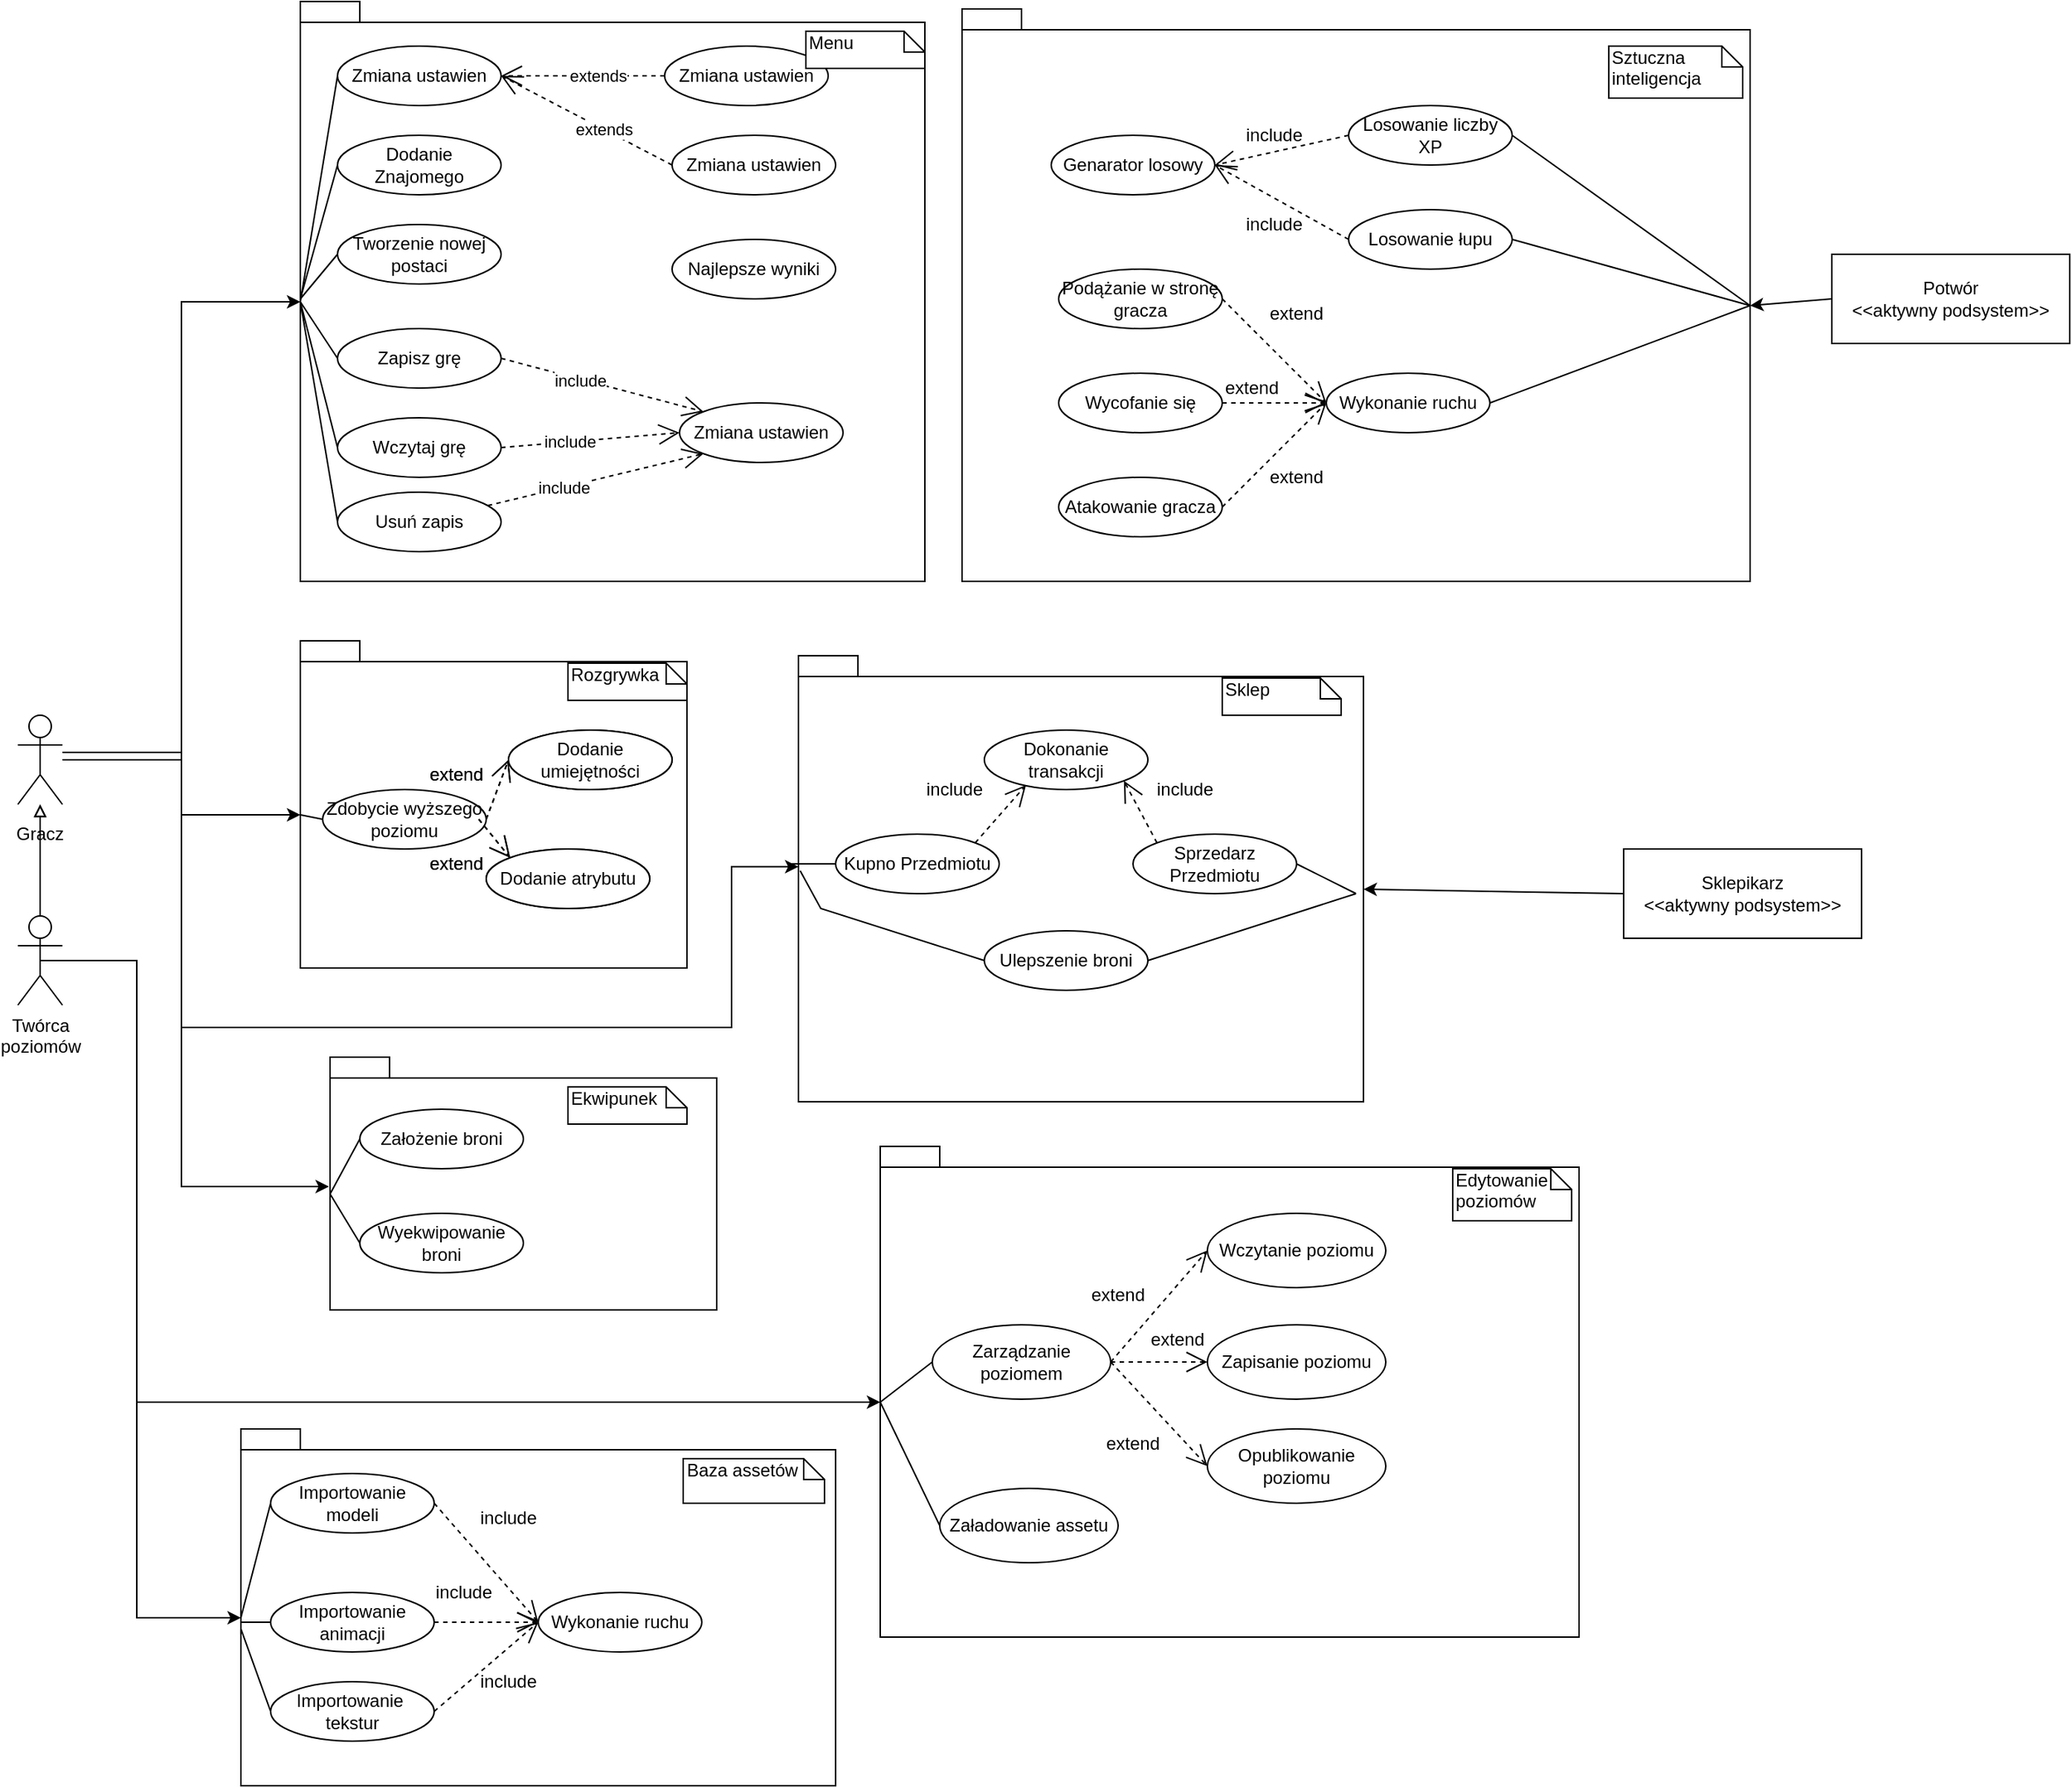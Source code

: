 <mxfile version="13.1.14" type="device"><diagram id="2Be3CcRn6ByzffupBQTc" name="Page-1"><mxGraphModel dx="1312" dy="880" grid="1" gridSize="10" guides="1" tooltips="1" connect="1" arrows="1" fold="1" page="1" pageScale="1" pageWidth="1600" pageHeight="900" math="0" shadow="0"><root><mxCell id="0"/><mxCell id="1" parent="0"/><mxCell id="ZKdi-wITmxSN1ZNTz5LV-1" value="" style="shape=folder;fontStyle=1;spacingTop=10;tabWidth=40;tabHeight=14;tabPosition=left;html=1;" parent="1" vertex="1"><mxGeometry x="230" y="10" width="420" height="390" as="geometry"/></mxCell><mxCell id="ZKdi-wITmxSN1ZNTz5LV-7" style="edgeStyle=orthogonalEdgeStyle;rounded=0;orthogonalLoop=1;jettySize=auto;html=1;entryX=0;entryY=0;entryDx=0;entryDy=202;entryPerimeter=0;" parent="1" source="ZKdi-wITmxSN1ZNTz5LV-2" target="ZKdi-wITmxSN1ZNTz5LV-1" edge="1"><mxGeometry relative="1" as="geometry"/></mxCell><mxCell id="ZKdi-wITmxSN1ZNTz5LV-45" style="edgeStyle=orthogonalEdgeStyle;rounded=0;orthogonalLoop=1;jettySize=auto;html=1;entryX=0;entryY=0;entryDx=0;entryDy=117;entryPerimeter=0;" parent="1" source="ZKdi-wITmxSN1ZNTz5LV-2" target="ZKdi-wITmxSN1ZNTz5LV-30" edge="1"><mxGeometry relative="1" as="geometry"><Array as="points"><mxPoint x="150" y="515"/><mxPoint x="150" y="557"/></Array></mxGeometry></mxCell><mxCell id="ZKdi-wITmxSN1ZNTz5LV-46" style="edgeStyle=orthogonalEdgeStyle;rounded=0;orthogonalLoop=1;jettySize=auto;html=1;entryX=-0.003;entryY=0.512;entryDx=0;entryDy=0;entryPerimeter=0;" parent="1" source="ZKdi-wITmxSN1ZNTz5LV-2" target="ZKdi-wITmxSN1ZNTz5LV-31" edge="1"><mxGeometry relative="1" as="geometry"><Array as="points"><mxPoint x="150" y="520"/><mxPoint x="150" y="807"/></Array></mxGeometry></mxCell><mxCell id="ZKdi-wITmxSN1ZNTz5LV-47" style="edgeStyle=orthogonalEdgeStyle;rounded=0;orthogonalLoop=1;jettySize=auto;html=1;entryX=0;entryY=0.473;entryDx=0;entryDy=0;entryPerimeter=0;" parent="1" source="ZKdi-wITmxSN1ZNTz5LV-2" target="ZKdi-wITmxSN1ZNTz5LV-32" edge="1"><mxGeometry relative="1" as="geometry"><Array as="points"><mxPoint x="150" y="520"/><mxPoint x="150" y="700"/><mxPoint x="520" y="700"/><mxPoint x="520" y="592"/></Array><mxPoint x="530" y="560" as="targetPoint"/></mxGeometry></mxCell><mxCell id="R2hw0JlzlTSHovBFzxYH-84" style="edgeStyle=none;rounded=0;orthogonalLoop=1;jettySize=auto;html=1;exitX=0.5;exitY=0.5;exitDx=0;exitDy=0;exitPerimeter=0;entryX=0;entryY=0;entryDx=0;entryDy=127;entryPerimeter=0;endArrow=classic;" edge="1" parent="1" source="R2hw0JlzlTSHovBFzxYH-86" target="R2hw0JlzlTSHovBFzxYH-59"><mxGeometry relative="1" as="geometry"><Array as="points"><mxPoint x="120" y="655"/><mxPoint x="120" y="1097"/></Array></mxGeometry></mxCell><mxCell id="R2hw0JlzlTSHovBFzxYH-85" style="edgeStyle=none;rounded=0;orthogonalLoop=1;jettySize=auto;html=1;exitX=0.5;exitY=0.5;exitDx=0;exitDy=0;exitPerimeter=0;entryX=0;entryY=0;entryDx=0;entryDy=172;entryPerimeter=0;endArrow=classic;" edge="1" parent="1" source="R2hw0JlzlTSHovBFzxYH-86" target="R2hw0JlzlTSHovBFzxYH-43"><mxGeometry relative="1" as="geometry"><Array as="points"><mxPoint x="120" y="655"/><mxPoint x="120" y="952"/></Array></mxGeometry></mxCell><mxCell id="R2hw0JlzlTSHovBFzxYH-87" value="" style="edgeStyle=none;rounded=0;orthogonalLoop=1;jettySize=auto;html=1;endArrow=none;endFill=0;startArrow=block;startFill=0;" edge="1" parent="1" source="ZKdi-wITmxSN1ZNTz5LV-2" target="R2hw0JlzlTSHovBFzxYH-86"><mxGeometry relative="1" as="geometry"/></mxCell><mxCell id="R2hw0JlzlTSHovBFzxYH-92" value="" style="edgeStyle=none;rounded=0;orthogonalLoop=1;jettySize=auto;html=1;startArrow=block;startFill=0;endArrow=none;endFill=0;" edge="1" parent="1" source="ZKdi-wITmxSN1ZNTz5LV-2" target="R2hw0JlzlTSHovBFzxYH-86"><mxGeometry relative="1" as="geometry"/></mxCell><mxCell id="ZKdi-wITmxSN1ZNTz5LV-2" value="" style="shape=umlActor;verticalLabelPosition=bottom;labelBackgroundColor=#ffffff;verticalAlign=top;html=1;outlineConnect=0;" parent="1" vertex="1"><mxGeometry x="40" y="490" width="30" height="60" as="geometry"/></mxCell><mxCell id="R2hw0JlzlTSHovBFzxYH-86" value="Twórca &lt;br&gt;poziomów" style="shape=umlActor;verticalLabelPosition=bottom;labelBackgroundColor=#ffffff;verticalAlign=top;html=1;outlineConnect=0;" vertex="1" parent="1"><mxGeometry x="40" y="625" width="30" height="60" as="geometry"/></mxCell><mxCell id="R2hw0JlzlTSHovBFzxYH-111" style="edgeStyle=none;rounded=0;orthogonalLoop=1;jettySize=auto;html=1;exitX=0;exitY=0.5;exitDx=0;exitDy=0;entryX=0;entryY=0;entryDx=0;entryDy=202;entryPerimeter=0;startArrow=none;startFill=0;endArrow=none;endFill=0;" edge="1" parent="1" source="ZKdi-wITmxSN1ZNTz5LV-6" target="ZKdi-wITmxSN1ZNTz5LV-1"><mxGeometry relative="1" as="geometry"/></mxCell><mxCell id="ZKdi-wITmxSN1ZNTz5LV-6" value="Zmiana ustawien" style="ellipse;whiteSpace=wrap;html=1;" parent="1" vertex="1"><mxGeometry x="255" y="40" width="110" height="40" as="geometry"/></mxCell><mxCell id="R2hw0JlzlTSHovBFzxYH-112" style="edgeStyle=none;rounded=0;orthogonalLoop=1;jettySize=auto;html=1;exitX=0;exitY=0.5;exitDx=0;exitDy=0;startArrow=none;startFill=0;endArrow=none;endFill=0;" edge="1" parent="1" source="ZKdi-wITmxSN1ZNTz5LV-8"><mxGeometry relative="1" as="geometry"><mxPoint x="230" y="210" as="targetPoint"/></mxGeometry></mxCell><mxCell id="ZKdi-wITmxSN1ZNTz5LV-8" value="Dodanie Znajomego" style="ellipse;whiteSpace=wrap;html=1;" parent="1" vertex="1"><mxGeometry x="255" y="100" width="110" height="40" as="geometry"/></mxCell><mxCell id="R2hw0JlzlTSHovBFzxYH-113" style="edgeStyle=none;rounded=0;orthogonalLoop=1;jettySize=auto;html=1;exitX=0;exitY=0.5;exitDx=0;exitDy=0;startArrow=none;startFill=0;endArrow=none;endFill=0;" edge="1" parent="1" source="ZKdi-wITmxSN1ZNTz5LV-9"><mxGeometry relative="1" as="geometry"><mxPoint x="230" y="210" as="targetPoint"/></mxGeometry></mxCell><mxCell id="ZKdi-wITmxSN1ZNTz5LV-9" value="Tworzenie nowej postaci" style="ellipse;whiteSpace=wrap;html=1;" parent="1" vertex="1"><mxGeometry x="255" y="160" width="110" height="40" as="geometry"/></mxCell><mxCell id="ZKdi-wITmxSN1ZNTz5LV-10" value="Najlepsze wyniki" style="ellipse;whiteSpace=wrap;html=1;" parent="1" vertex="1"><mxGeometry x="480" y="170" width="110" height="40" as="geometry"/></mxCell><mxCell id="R2hw0JlzlTSHovBFzxYH-114" style="edgeStyle=none;rounded=0;orthogonalLoop=1;jettySize=auto;html=1;exitX=0;exitY=0.5;exitDx=0;exitDy=0;entryX=0;entryY=0;entryDx=0;entryDy=202;entryPerimeter=0;startArrow=none;startFill=0;endArrow=none;endFill=0;" edge="1" parent="1" source="ZKdi-wITmxSN1ZNTz5LV-11" target="ZKdi-wITmxSN1ZNTz5LV-1"><mxGeometry relative="1" as="geometry"/></mxCell><mxCell id="ZKdi-wITmxSN1ZNTz5LV-11" value="Zapisz grę" style="ellipse;whiteSpace=wrap;html=1;" parent="1" vertex="1"><mxGeometry x="255" y="230" width="110" height="40" as="geometry"/></mxCell><mxCell id="R2hw0JlzlTSHovBFzxYH-115" style="edgeStyle=none;rounded=0;orthogonalLoop=1;jettySize=auto;html=1;exitX=0;exitY=0.5;exitDx=0;exitDy=0;entryX=0;entryY=0;entryDx=0;entryDy=202;entryPerimeter=0;startArrow=none;startFill=0;endArrow=none;endFill=0;" edge="1" parent="1" source="ZKdi-wITmxSN1ZNTz5LV-12" target="ZKdi-wITmxSN1ZNTz5LV-1"><mxGeometry relative="1" as="geometry"/></mxCell><mxCell id="ZKdi-wITmxSN1ZNTz5LV-12" value="Wczytaj grę" style="ellipse;whiteSpace=wrap;html=1;" parent="1" vertex="1"><mxGeometry x="255" y="290" width="110" height="40" as="geometry"/></mxCell><mxCell id="R2hw0JlzlTSHovBFzxYH-116" style="edgeStyle=none;rounded=0;orthogonalLoop=1;jettySize=auto;html=1;exitX=0;exitY=0.5;exitDx=0;exitDy=0;entryX=0;entryY=0;entryDx=0;entryDy=202;entryPerimeter=0;startArrow=none;startFill=0;endArrow=none;endFill=0;" edge="1" parent="1" source="ZKdi-wITmxSN1ZNTz5LV-13" target="ZKdi-wITmxSN1ZNTz5LV-1"><mxGeometry relative="1" as="geometry"/></mxCell><mxCell id="ZKdi-wITmxSN1ZNTz5LV-13" value="Usuń zapis" style="ellipse;whiteSpace=wrap;html=1;" parent="1" vertex="1"><mxGeometry x="255" y="340" width="110" height="40" as="geometry"/></mxCell><mxCell id="ZKdi-wITmxSN1ZNTz5LV-14" value="Zmiana ustawien" style="ellipse;whiteSpace=wrap;html=1;" parent="1" vertex="1"><mxGeometry x="485" y="280" width="110" height="40" as="geometry"/></mxCell><mxCell id="ZKdi-wITmxSN1ZNTz5LV-15" value="Zmiana ustawien" style="ellipse;whiteSpace=wrap;html=1;" parent="1" vertex="1"><mxGeometry x="475" y="40" width="110" height="40" as="geometry"/></mxCell><mxCell id="ZKdi-wITmxSN1ZNTz5LV-16" value="Zmiana ustawien" style="ellipse;whiteSpace=wrap;html=1;" parent="1" vertex="1"><mxGeometry x="480" y="100" width="110" height="40" as="geometry"/></mxCell><mxCell id="ZKdi-wITmxSN1ZNTz5LV-17" value="" style="endArrow=open;dashed=1;endFill=0;endSize=12;html=1;exitX=1;exitY=0.5;exitDx=0;exitDy=0;entryX=0;entryY=0;entryDx=0;entryDy=0;" parent="1" source="ZKdi-wITmxSN1ZNTz5LV-11" target="ZKdi-wITmxSN1ZNTz5LV-14" edge="1"><mxGeometry width="160" relative="1" as="geometry"><mxPoint x="405" y="270" as="sourcePoint"/><mxPoint x="565" y="270" as="targetPoint"/></mxGeometry></mxCell><mxCell id="ZKdi-wITmxSN1ZNTz5LV-18" value="include" style="edgeLabel;html=1;align=center;verticalAlign=middle;resizable=0;points=[];" parent="ZKdi-wITmxSN1ZNTz5LV-17" vertex="1" connectable="0"><mxGeometry x="-0.218" y="-1" relative="1" as="geometry"><mxPoint as="offset"/></mxGeometry></mxCell><mxCell id="ZKdi-wITmxSN1ZNTz5LV-21" value="" style="endArrow=open;dashed=1;endFill=0;endSize=12;html=1;exitX=1;exitY=0.5;exitDx=0;exitDy=0;entryX=0;entryY=0.5;entryDx=0;entryDy=0;" parent="1" source="ZKdi-wITmxSN1ZNTz5LV-12" target="ZKdi-wITmxSN1ZNTz5LV-14" edge="1"><mxGeometry width="160" relative="1" as="geometry"><mxPoint x="405" y="340" as="sourcePoint"/><mxPoint x="565" y="340" as="targetPoint"/></mxGeometry></mxCell><mxCell id="ZKdi-wITmxSN1ZNTz5LV-23" value="include" style="edgeLabel;html=1;align=center;verticalAlign=middle;resizable=0;points=[];" parent="ZKdi-wITmxSN1ZNTz5LV-21" vertex="1" connectable="0"><mxGeometry x="-0.24" relative="1" as="geometry"><mxPoint as="offset"/></mxGeometry></mxCell><mxCell id="ZKdi-wITmxSN1ZNTz5LV-22" value="" style="endArrow=open;dashed=1;endFill=0;endSize=12;html=1;entryX=0;entryY=1;entryDx=0;entryDy=0;" parent="1" source="ZKdi-wITmxSN1ZNTz5LV-13" target="ZKdi-wITmxSN1ZNTz5LV-14" edge="1"><mxGeometry width="160" relative="1" as="geometry"><mxPoint x="395" y="370" as="sourcePoint"/><mxPoint x="555" y="370" as="targetPoint"/></mxGeometry></mxCell><mxCell id="ZKdi-wITmxSN1ZNTz5LV-24" value="include" style="edgeLabel;html=1;align=center;verticalAlign=middle;resizable=0;points=[];" parent="ZKdi-wITmxSN1ZNTz5LV-22" vertex="1" connectable="0"><mxGeometry x="-0.3" relative="1" as="geometry"><mxPoint as="offset"/></mxGeometry></mxCell><mxCell id="ZKdi-wITmxSN1ZNTz5LV-26" value="" style="endArrow=open;dashed=1;endFill=0;endSize=12;html=1;exitX=0;exitY=0.5;exitDx=0;exitDy=0;entryX=1;entryY=0.5;entryDx=0;entryDy=0;" parent="1" source="ZKdi-wITmxSN1ZNTz5LV-15" target="ZKdi-wITmxSN1ZNTz5LV-6" edge="1"><mxGeometry width="160" relative="1" as="geometry"><mxPoint x="455" y="220" as="sourcePoint"/><mxPoint x="615" y="220" as="targetPoint"/></mxGeometry></mxCell><mxCell id="ZKdi-wITmxSN1ZNTz5LV-28" value="extends" style="edgeLabel;html=1;align=center;verticalAlign=middle;resizable=0;points=[];" parent="ZKdi-wITmxSN1ZNTz5LV-26" vertex="1" connectable="0"><mxGeometry x="-0.169" relative="1" as="geometry"><mxPoint as="offset"/></mxGeometry></mxCell><mxCell id="ZKdi-wITmxSN1ZNTz5LV-27" value="" style="endArrow=open;dashed=1;endFill=0;endSize=12;html=1;entryX=1;entryY=0.5;entryDx=0;entryDy=0;exitX=0;exitY=0.5;exitDx=0;exitDy=0;" parent="1" source="ZKdi-wITmxSN1ZNTz5LV-16" target="ZKdi-wITmxSN1ZNTz5LV-6" edge="1"><mxGeometry width="160" relative="1" as="geometry"><mxPoint x="455" y="200" as="sourcePoint"/><mxPoint x="615" y="200" as="targetPoint"/></mxGeometry></mxCell><mxCell id="ZKdi-wITmxSN1ZNTz5LV-29" value="extends" style="edgeLabel;html=1;align=center;verticalAlign=middle;resizable=0;points=[];" parent="ZKdi-wITmxSN1ZNTz5LV-27" vertex="1" connectable="0"><mxGeometry x="-0.2" relative="1" as="geometry"><mxPoint as="offset"/></mxGeometry></mxCell><mxCell id="ZKdi-wITmxSN1ZNTz5LV-30" value="" style="shape=folder;fontStyle=1;spacingTop=10;tabWidth=40;tabHeight=14;tabPosition=left;html=1;" parent="1" vertex="1"><mxGeometry x="230" y="440" width="260" height="220" as="geometry"/></mxCell><mxCell id="ZKdi-wITmxSN1ZNTz5LV-31" value="" style="shape=folder;fontStyle=1;spacingTop=10;tabWidth=40;tabHeight=14;tabPosition=left;html=1;" parent="1" vertex="1"><mxGeometry x="250" y="720" width="260" height="170" as="geometry"/></mxCell><mxCell id="ZKdi-wITmxSN1ZNTz5LV-32" value="&lt;span style=&quot;color: rgba(0 , 0 , 0 , 0) ; font-family: monospace ; font-size: 0px ; font-weight: 400&quot;&gt;%3CmxGraphModel%3E%3Croot%3E%3CmxCell%20id%3D%220%22%2F%3E%3CmxCell%20id%3D%221%22%20parent%3D%220%22%2F%3E%3CmxCell%20id%3D%222%22%20value%3D%22Tworzenie%20nowej%20postaci%22%20style%3D%22ellipse%3BwhiteSpace%3Dwrap%3Bhtml%3D1%3B%22%20vertex%3D%221%22%20parent%3D%221%22%3E%3CmxGeometry%20x%3D%22385%22%20y%3D%22620%22%20width%3D%22110%22%20height%3D%2240%22%20as%3D%22geometry%22%2F%3E%3C%2FmxCell%3E%3C%2Froot%3E%3C%2FmxGraphModel%3E&lt;/span&gt;&lt;span style=&quot;color: rgba(0 , 0 , 0 , 0) ; font-family: monospace ; font-size: 0px ; font-weight: 400&quot;&gt;%3CmxGraphModel%3E%3Croot%3E%3CmxCell%20id%3D%220%22%2F%3E%3CmxCell%20id%3D%221%22%20parent%3D%220%22%2F%3E%3CmxCell%20id%3D%222%22%20value%3D%22Tworzenie%20nowej%20postaci%22%20style%3D%22ellipse%3BwhiteSpace%3Dwrap%3Bhtml%3D1%3B%22%20vertex%3D%221%22%20parent%3D%221%22%3E%3CmxGeometry%20x%3D%22385%22%20y%3D%22620%22%20width%3D%22110%22%20height%3D%2240%22%20as%3D%22geometry%22%2F%3E%3C%2FmxCell%3E%3C%2Froot%3E%3C%2FmxGraphModel%3E&lt;/span&gt;" style="shape=folder;fontStyle=1;spacingTop=10;tabWidth=40;tabHeight=14;tabPosition=left;html=1;" parent="1" vertex="1"><mxGeometry x="565" y="450" width="380" height="300" as="geometry"/></mxCell><mxCell id="R2hw0JlzlTSHovBFzxYH-102" style="edgeStyle=none;rounded=0;orthogonalLoop=1;jettySize=auto;html=1;exitX=0;exitY=0.5;exitDx=0;exitDy=0;entryX=0;entryY=0;entryDx=0;entryDy=117;entryPerimeter=0;startArrow=none;startFill=0;endArrow=none;endFill=0;" edge="1" parent="1" source="ZKdi-wITmxSN1ZNTz5LV-34" target="ZKdi-wITmxSN1ZNTz5LV-30"><mxGeometry relative="1" as="geometry"/></mxCell><mxCell id="ZKdi-wITmxSN1ZNTz5LV-34" value="Zdobycie wyższego poziomu" style="ellipse;whiteSpace=wrap;html=1;" parent="1" vertex="1"><mxGeometry x="245" y="540" width="110" height="40" as="geometry"/></mxCell><mxCell id="ZKdi-wITmxSN1ZNTz5LV-35" value="Dodanie umiejętności" style="ellipse;whiteSpace=wrap;html=1;" parent="1" vertex="1"><mxGeometry x="370" y="500" width="110" height="40" as="geometry"/></mxCell><mxCell id="ZKdi-wITmxSN1ZNTz5LV-36" value="Dodanie atrybutu" style="ellipse;whiteSpace=wrap;html=1;" parent="1" vertex="1"><mxGeometry x="355" y="580" width="110" height="40" as="geometry"/></mxCell><mxCell id="R2hw0JlzlTSHovBFzxYH-100" style="edgeStyle=none;rounded=0;orthogonalLoop=1;jettySize=auto;html=1;exitX=0;exitY=0.5;exitDx=0;exitDy=0;entryX=0;entryY=0;entryDx=0;entryDy=92;entryPerimeter=0;startArrow=none;startFill=0;endArrow=none;endFill=0;" edge="1" parent="1" source="ZKdi-wITmxSN1ZNTz5LV-37" target="ZKdi-wITmxSN1ZNTz5LV-31"><mxGeometry relative="1" as="geometry"/></mxCell><mxCell id="ZKdi-wITmxSN1ZNTz5LV-37" value="Założenie broni" style="ellipse;whiteSpace=wrap;html=1;" parent="1" vertex="1"><mxGeometry x="270" y="755" width="110" height="40" as="geometry"/></mxCell><mxCell id="R2hw0JlzlTSHovBFzxYH-101" style="edgeStyle=none;rounded=0;orthogonalLoop=1;jettySize=auto;html=1;exitX=0;exitY=0.5;exitDx=0;exitDy=0;entryX=0;entryY=0;entryDx=0;entryDy=92;entryPerimeter=0;startArrow=none;startFill=0;endArrow=none;endFill=0;" edge="1" parent="1" source="ZKdi-wITmxSN1ZNTz5LV-38" target="ZKdi-wITmxSN1ZNTz5LV-31"><mxGeometry relative="1" as="geometry"/></mxCell><mxCell id="ZKdi-wITmxSN1ZNTz5LV-38" value="Wyekwipowanie broni" style="ellipse;whiteSpace=wrap;html=1;" parent="1" vertex="1"><mxGeometry x="270" y="825" width="110" height="40" as="geometry"/></mxCell><mxCell id="R2hw0JlzlTSHovBFzxYH-123" style="edgeStyle=none;rounded=0;orthogonalLoop=1;jettySize=auto;html=1;exitX=0;exitY=0.5;exitDx=0;exitDy=0;startArrow=none;startFill=0;endArrow=none;endFill=0;" edge="1" parent="1" source="ZKdi-wITmxSN1ZNTz5LV-39"><mxGeometry relative="1" as="geometry"><mxPoint x="560" y="590" as="targetPoint"/></mxGeometry></mxCell><mxCell id="ZKdi-wITmxSN1ZNTz5LV-39" value="Kupno Przedmiotu" style="ellipse;whiteSpace=wrap;html=1;" parent="1" vertex="1"><mxGeometry x="590" y="570" width="110" height="40" as="geometry"/></mxCell><mxCell id="R2hw0JlzlTSHovBFzxYH-121" style="edgeStyle=none;rounded=0;orthogonalLoop=1;jettySize=auto;html=1;exitX=1;exitY=0.5;exitDx=0;exitDy=0;startArrow=none;startFill=0;endArrow=none;endFill=0;" edge="1" parent="1" source="ZKdi-wITmxSN1ZNTz5LV-40"><mxGeometry relative="1" as="geometry"><mxPoint x="940" y="610" as="targetPoint"/></mxGeometry></mxCell><mxCell id="R2hw0JlzlTSHovBFzxYH-124" style="edgeStyle=none;rounded=0;orthogonalLoop=1;jettySize=auto;html=1;exitX=0;exitY=0.5;exitDx=0;exitDy=0;entryX=0.003;entryY=0.482;entryDx=0;entryDy=0;entryPerimeter=0;startArrow=none;startFill=0;endArrow=none;endFill=0;" edge="1" parent="1" source="ZKdi-wITmxSN1ZNTz5LV-40" target="ZKdi-wITmxSN1ZNTz5LV-32"><mxGeometry relative="1" as="geometry"><Array as="points"><mxPoint x="580" y="620"/></Array></mxGeometry></mxCell><mxCell id="ZKdi-wITmxSN1ZNTz5LV-40" value="Ulepszenie broni" style="ellipse;whiteSpace=wrap;html=1;" parent="1" vertex="1"><mxGeometry x="690" y="635" width="110" height="40" as="geometry"/></mxCell><mxCell id="ZKdi-wITmxSN1ZNTz5LV-41" value="Dokonanie transakcji" style="ellipse;whiteSpace=wrap;html=1;" parent="1" vertex="1"><mxGeometry x="690" y="500" width="110" height="40" as="geometry"/></mxCell><mxCell id="ZKdi-wITmxSN1ZNTz5LV-42" value="Rozgrywka" style="shape=note;whiteSpace=wrap;html=1;size=14;verticalAlign=top;align=left;spacingTop=-6;" parent="1" vertex="1"><mxGeometry x="410" y="455" width="80" height="25" as="geometry"/></mxCell><mxCell id="ZKdi-wITmxSN1ZNTz5LV-43" value="Ekwipunek" style="shape=note;whiteSpace=wrap;html=1;size=14;verticalAlign=top;align=left;spacingTop=-6;" parent="1" vertex="1"><mxGeometry x="410" y="740" width="80" height="25" as="geometry"/></mxCell><mxCell id="ZKdi-wITmxSN1ZNTz5LV-44" value="Sklep" style="shape=note;whiteSpace=wrap;html=1;size=14;verticalAlign=top;align=left;spacingTop=-6;" parent="1" vertex="1"><mxGeometry x="850" y="465" width="80" height="25" as="geometry"/></mxCell><mxCell id="ZKdi-wITmxSN1ZNTz5LV-49" value="" style="endArrow=open;dashed=1;endFill=0;endSize=12;html=1;entryX=0;entryY=0.5;entryDx=0;entryDy=0;exitX=1;exitY=0.5;exitDx=0;exitDy=0;" parent="1" source="ZKdi-wITmxSN1ZNTz5LV-34" target="ZKdi-wITmxSN1ZNTz5LV-35" edge="1"><mxGeometry width="160" relative="1" as="geometry"><mxPoint x="270" y="640" as="sourcePoint"/><mxPoint x="430" y="640" as="targetPoint"/></mxGeometry></mxCell><mxCell id="ZKdi-wITmxSN1ZNTz5LV-50" value="" style="endArrow=open;dashed=1;endFill=0;endSize=12;html=1;entryX=0;entryY=0;entryDx=0;entryDy=0;" parent="1" target="ZKdi-wITmxSN1ZNTz5LV-36" edge="1"><mxGeometry width="160" relative="1" as="geometry"><mxPoint x="350" y="560" as="sourcePoint"/><mxPoint x="470" y="630" as="targetPoint"/></mxGeometry></mxCell><mxCell id="ZKdi-wITmxSN1ZNTz5LV-51" value="" style="endArrow=open;dashed=1;endFill=0;endSize=12;html=1;exitX=1;exitY=0;exitDx=0;exitDy=0;entryX=0.255;entryY=0.925;entryDx=0;entryDy=0;entryPerimeter=0;" parent="1" source="ZKdi-wITmxSN1ZNTz5LV-39" target="ZKdi-wITmxSN1ZNTz5LV-41" edge="1"><mxGeometry width="160" relative="1" as="geometry"><mxPoint x="705" y="595" as="sourcePoint"/><mxPoint x="865" y="595" as="targetPoint"/></mxGeometry></mxCell><mxCell id="ZKdi-wITmxSN1ZNTz5LV-52" value="include" style="text;html=1;strokeColor=none;fillColor=none;align=center;verticalAlign=middle;whiteSpace=wrap;rounded=0;" parent="1" vertex="1"><mxGeometry x="650" y="530" width="40" height="20" as="geometry"/></mxCell><mxCell id="ZKdi-wITmxSN1ZNTz5LV-53" value="extend" style="text;html=1;strokeColor=none;fillColor=none;align=center;verticalAlign=middle;whiteSpace=wrap;rounded=0;" parent="1" vertex="1"><mxGeometry x="315" y="520" width="40" height="20" as="geometry"/></mxCell><mxCell id="ZKdi-wITmxSN1ZNTz5LV-55" value="extend" style="text;html=1;strokeColor=none;fillColor=none;align=center;verticalAlign=middle;whiteSpace=wrap;rounded=0;" parent="1" vertex="1"><mxGeometry x="315" y="580" width="40" height="20" as="geometry"/></mxCell><mxCell id="R2hw0JlzlTSHovBFzxYH-5" value="Menu" style="shape=note;whiteSpace=wrap;html=1;size=14;verticalAlign=top;align=left;spacingTop=-6;" vertex="1" parent="1"><mxGeometry x="570" y="30" width="80" height="25" as="geometry"/></mxCell><mxCell id="R2hw0JlzlTSHovBFzxYH-6" value="" style="shape=folder;fontStyle=1;spacingTop=10;tabWidth=40;tabHeight=14;tabPosition=left;html=1;" vertex="1" parent="1"><mxGeometry x="675" y="15" width="530" height="385" as="geometry"/></mxCell><mxCell id="R2hw0JlzlTSHovBFzxYH-7" value="Genarator losowy" style="ellipse;whiteSpace=wrap;html=1;" vertex="1" parent="1"><mxGeometry x="735" y="100" width="110" height="40" as="geometry"/></mxCell><mxCell id="R2hw0JlzlTSHovBFzxYH-11" style="rounded=1;orthogonalLoop=1;jettySize=auto;html=1;exitX=0;exitY=0;exitDx=0;exitDy=0;endArrow=open;endFill=0;entryX=1;entryY=1;entryDx=0;entryDy=0;dashed=1;endSize=12;" edge="1" parent="1" source="R2hw0JlzlTSHovBFzxYH-9" target="ZKdi-wITmxSN1ZNTz5LV-41"><mxGeometry relative="1" as="geometry"/></mxCell><mxCell id="R2hw0JlzlTSHovBFzxYH-120" style="edgeStyle=none;rounded=0;orthogonalLoop=1;jettySize=auto;html=1;exitX=1;exitY=0.5;exitDx=0;exitDy=0;startArrow=none;startFill=0;endArrow=none;endFill=0;" edge="1" parent="1" source="R2hw0JlzlTSHovBFzxYH-9"><mxGeometry relative="1" as="geometry"><mxPoint x="940" y="610" as="targetPoint"/></mxGeometry></mxCell><mxCell id="R2hw0JlzlTSHovBFzxYH-9" value="Sprzedarz Przedmiotu" style="ellipse;whiteSpace=wrap;html=1;" vertex="1" parent="1"><mxGeometry x="790" y="570" width="110" height="40" as="geometry"/></mxCell><mxCell id="R2hw0JlzlTSHovBFzxYH-12" value="include" style="text;html=1;strokeColor=none;fillColor=none;align=center;verticalAlign=middle;whiteSpace=wrap;rounded=0;" vertex="1" parent="1"><mxGeometry x="805" y="530" width="40" height="20" as="geometry"/></mxCell><mxCell id="R2hw0JlzlTSHovBFzxYH-118" style="edgeStyle=none;rounded=0;orthogonalLoop=1;jettySize=auto;html=1;exitX=0;exitY=0.5;exitDx=0;exitDy=0;entryX=0;entryY=0;entryDx=380;entryDy=157;entryPerimeter=0;startArrow=none;endArrow=classic;" edge="1" parent="1" source="R2hw0JlzlTSHovBFzxYH-13" target="ZKdi-wITmxSN1ZNTz5LV-32"><mxGeometry relative="1" as="geometry"/></mxCell><mxCell id="R2hw0JlzlTSHovBFzxYH-13" value="Sklepikarz&lt;br&gt;&amp;lt;&amp;lt;aktywny podsystem&amp;gt;&amp;gt;" style="rounded=0;whiteSpace=wrap;html=1;" vertex="1" parent="1"><mxGeometry x="1120" y="580" width="160" height="60" as="geometry"/></mxCell><mxCell id="R2hw0JlzlTSHovBFzxYH-16" style="edgeStyle=none;rounded=0;orthogonalLoop=1;jettySize=auto;html=1;exitX=0.5;exitY=1;exitDx=0;exitDy=0;exitPerimeter=0;endArrow=open;endFill=0;" edge="1" parent="1" source="ZKdi-wITmxSN1ZNTz5LV-32" target="ZKdi-wITmxSN1ZNTz5LV-32"><mxGeometry relative="1" as="geometry"/></mxCell><mxCell id="R2hw0JlzlTSHovBFzxYH-17" value="Sztuczna inteligencja" style="shape=note;whiteSpace=wrap;html=1;size=14;verticalAlign=top;align=left;spacingTop=-6;" vertex="1" parent="1"><mxGeometry x="1110" y="40" width="90" height="35" as="geometry"/></mxCell><mxCell id="R2hw0JlzlTSHovBFzxYH-25" style="edgeStyle=none;rounded=1;orthogonalLoop=1;jettySize=auto;html=1;exitX=0;exitY=0.5;exitDx=0;exitDy=0;entryX=1;entryY=0.5;entryDx=0;entryDy=0;endArrow=open;endFill=0;dashed=1;endSize=12;" edge="1" parent="1" source="R2hw0JlzlTSHovBFzxYH-18" target="R2hw0JlzlTSHovBFzxYH-7"><mxGeometry relative="1" as="geometry"/></mxCell><mxCell id="R2hw0JlzlTSHovBFzxYH-127" style="edgeStyle=none;rounded=0;orthogonalLoop=1;jettySize=auto;html=1;exitX=1;exitY=0.5;exitDx=0;exitDy=0;entryX=0;entryY=0;entryDx=530;entryDy=199.5;entryPerimeter=0;startArrow=none;startFill=0;endArrow=none;endFill=0;" edge="1" parent="1" source="R2hw0JlzlTSHovBFzxYH-18" target="R2hw0JlzlTSHovBFzxYH-6"><mxGeometry relative="1" as="geometry"/></mxCell><mxCell id="R2hw0JlzlTSHovBFzxYH-18" value="Losowanie liczby XP" style="ellipse;whiteSpace=wrap;html=1;" vertex="1" parent="1"><mxGeometry x="935" y="80" width="110" height="40" as="geometry"/></mxCell><mxCell id="R2hw0JlzlTSHovBFzxYH-26" style="edgeStyle=none;rounded=1;orthogonalLoop=1;jettySize=auto;html=1;exitX=0;exitY=0.5;exitDx=0;exitDy=0;endArrow=open;endFill=0;dashed=1;endSize=12;" edge="1" parent="1" source="R2hw0JlzlTSHovBFzxYH-20"><mxGeometry relative="1" as="geometry"><mxPoint x="845" y="120" as="targetPoint"/></mxGeometry></mxCell><mxCell id="R2hw0JlzlTSHovBFzxYH-131" style="edgeStyle=none;rounded=0;orthogonalLoop=1;jettySize=auto;html=1;exitX=1;exitY=0.5;exitDx=0;exitDy=0;entryX=0;entryY=0;entryDx=530;entryDy=199.5;entryPerimeter=0;startArrow=none;startFill=0;endArrow=none;endFill=0;" edge="1" parent="1" source="R2hw0JlzlTSHovBFzxYH-20" target="R2hw0JlzlTSHovBFzxYH-6"><mxGeometry relative="1" as="geometry"/></mxCell><mxCell id="R2hw0JlzlTSHovBFzxYH-20" value="Losowanie łupu" style="ellipse;whiteSpace=wrap;html=1;" vertex="1" parent="1"><mxGeometry x="935" y="150" width="110" height="40" as="geometry"/></mxCell><mxCell id="R2hw0JlzlTSHovBFzxYH-30" value="include" style="text;html=1;strokeColor=none;fillColor=none;align=center;verticalAlign=middle;whiteSpace=wrap;rounded=0;" vertex="1" parent="1"><mxGeometry x="865" y="150" width="40" height="20" as="geometry"/></mxCell><mxCell id="R2hw0JlzlTSHovBFzxYH-31" value="include" style="text;html=1;strokeColor=none;fillColor=none;align=center;verticalAlign=middle;whiteSpace=wrap;rounded=0;" vertex="1" parent="1"><mxGeometry x="865" y="90" width="40" height="20" as="geometry"/></mxCell><mxCell id="R2hw0JlzlTSHovBFzxYH-117" style="edgeStyle=none;rounded=0;orthogonalLoop=1;jettySize=auto;html=1;exitX=0;exitY=0.5;exitDx=0;exitDy=0;entryX=0;entryY=0;entryDx=530;entryDy=199.5;entryPerimeter=0;startArrow=none;endArrow=classic;" edge="1" parent="1" source="R2hw0JlzlTSHovBFzxYH-38" target="R2hw0JlzlTSHovBFzxYH-6"><mxGeometry relative="1" as="geometry"/></mxCell><mxCell id="R2hw0JlzlTSHovBFzxYH-38" value="Potwór&lt;br&gt;&amp;lt;&amp;lt;aktywny podsystem&amp;gt;&amp;gt;" style="rounded=0;whiteSpace=wrap;html=1;" vertex="1" parent="1"><mxGeometry x="1260" y="180" width="160" height="60" as="geometry"/></mxCell><mxCell id="R2hw0JlzlTSHovBFzxYH-43" value="" style="shape=folder;fontStyle=1;spacingTop=10;tabWidth=40;tabHeight=14;tabPosition=left;html=1;" vertex="1" parent="1"><mxGeometry x="620" y="780" width="470" height="330" as="geometry"/></mxCell><mxCell id="R2hw0JlzlTSHovBFzxYH-44" value="Opublikowanie poziomu" style="ellipse;whiteSpace=wrap;html=1;" vertex="1" parent="1"><mxGeometry x="840" y="970" width="120" height="50" as="geometry"/></mxCell><mxCell id="R2hw0JlzlTSHovBFzxYH-45" value="Wczytanie poziomu" style="ellipse;whiteSpace=wrap;html=1;" vertex="1" parent="1"><mxGeometry x="840" y="825" width="120" height="50" as="geometry"/></mxCell><mxCell id="R2hw0JlzlTSHovBFzxYH-96" style="edgeStyle=none;rounded=0;orthogonalLoop=1;jettySize=auto;html=1;exitX=0;exitY=0.5;exitDx=0;exitDy=0;entryX=0;entryY=0;entryDx=0;entryDy=172;entryPerimeter=0;startArrow=none;startFill=0;endArrow=none;endFill=0;" edge="1" parent="1" source="R2hw0JlzlTSHovBFzxYH-46" target="R2hw0JlzlTSHovBFzxYH-43"><mxGeometry relative="1" as="geometry"/></mxCell><mxCell id="R2hw0JlzlTSHovBFzxYH-46" value="Załadowanie assetu" style="ellipse;whiteSpace=wrap;html=1;" vertex="1" parent="1"><mxGeometry x="660" y="1010" width="120" height="50" as="geometry"/></mxCell><mxCell id="R2hw0JlzlTSHovBFzxYH-49" style="edgeStyle=none;rounded=1;orthogonalLoop=1;jettySize=auto;html=1;exitX=1;exitY=0.5;exitDx=0;exitDy=0;entryX=0;entryY=0.5;entryDx=0;entryDy=0;endArrow=open;endFill=0;dashed=1;endSize=12;" edge="1" parent="1" source="R2hw0JlzlTSHovBFzxYH-47" target="R2hw0JlzlTSHovBFzxYH-45"><mxGeometry relative="1" as="geometry"/></mxCell><mxCell id="R2hw0JlzlTSHovBFzxYH-50" style="edgeStyle=none;rounded=1;orthogonalLoop=1;jettySize=auto;html=1;exitX=1;exitY=0.5;exitDx=0;exitDy=0;entryX=0;entryY=0.5;entryDx=0;entryDy=0;endArrow=open;endFill=0;dashed=1;endSize=12;" edge="1" parent="1" source="R2hw0JlzlTSHovBFzxYH-47" target="R2hw0JlzlTSHovBFzxYH-48"><mxGeometry relative="1" as="geometry"/></mxCell><mxCell id="R2hw0JlzlTSHovBFzxYH-51" style="edgeStyle=none;rounded=1;orthogonalLoop=1;jettySize=auto;html=1;exitX=1;exitY=0.5;exitDx=0;exitDy=0;entryX=0;entryY=0.5;entryDx=0;entryDy=0;endArrow=open;endFill=0;dashed=1;endSize=12;" edge="1" parent="1" source="R2hw0JlzlTSHovBFzxYH-47" target="R2hw0JlzlTSHovBFzxYH-44"><mxGeometry relative="1" as="geometry"/></mxCell><mxCell id="R2hw0JlzlTSHovBFzxYH-95" style="edgeStyle=none;rounded=0;orthogonalLoop=1;jettySize=auto;html=1;exitX=0;exitY=0.5;exitDx=0;exitDy=0;entryX=0;entryY=0;entryDx=0;entryDy=172;entryPerimeter=0;startArrow=none;startFill=0;endArrow=none;endFill=0;" edge="1" parent="1" source="R2hw0JlzlTSHovBFzxYH-47" target="R2hw0JlzlTSHovBFzxYH-43"><mxGeometry relative="1" as="geometry"/></mxCell><mxCell id="R2hw0JlzlTSHovBFzxYH-47" value="Zarządzanie poziomem" style="ellipse;whiteSpace=wrap;html=1;" vertex="1" parent="1"><mxGeometry x="655" y="900" width="120" height="50" as="geometry"/></mxCell><mxCell id="R2hw0JlzlTSHovBFzxYH-48" value="Zapisanie poziomu" style="ellipse;whiteSpace=wrap;html=1;" vertex="1" parent="1"><mxGeometry x="840" y="900" width="120" height="50" as="geometry"/></mxCell><mxCell id="R2hw0JlzlTSHovBFzxYH-52" value="extend" style="text;html=1;strokeColor=none;fillColor=none;align=center;verticalAlign=middle;whiteSpace=wrap;rounded=0;" vertex="1" parent="1"><mxGeometry x="760" y="870" width="40" height="20" as="geometry"/></mxCell><mxCell id="R2hw0JlzlTSHovBFzxYH-53" value="extend" style="text;html=1;strokeColor=none;fillColor=none;align=center;verticalAlign=middle;whiteSpace=wrap;rounded=0;" vertex="1" parent="1"><mxGeometry x="800" y="900" width="40" height="20" as="geometry"/></mxCell><mxCell id="R2hw0JlzlTSHovBFzxYH-54" value="extend" style="text;html=1;strokeColor=none;fillColor=none;align=center;verticalAlign=middle;whiteSpace=wrap;rounded=0;" vertex="1" parent="1"><mxGeometry x="770" y="970" width="40" height="20" as="geometry"/></mxCell><mxCell id="R2hw0JlzlTSHovBFzxYH-55" value="Edytowanie poziomów" style="shape=note;whiteSpace=wrap;html=1;size=14;verticalAlign=top;align=left;spacingTop=-6;" vertex="1" parent="1"><mxGeometry x="1005" y="795" width="80" height="35" as="geometry"/></mxCell><mxCell id="R2hw0JlzlTSHovBFzxYH-59" value="" style="shape=folder;fontStyle=1;spacingTop=10;tabWidth=40;tabHeight=14;tabPosition=left;html=1;" vertex="1" parent="1"><mxGeometry x="190" y="970" width="400" height="240" as="geometry"/></mxCell><mxCell id="R2hw0JlzlTSHovBFzxYH-63" style="edgeStyle=none;rounded=1;orthogonalLoop=1;jettySize=auto;html=1;exitX=1;exitY=0.5;exitDx=0;exitDy=0;endArrow=open;endFill=0;dashed=1;endSize=12;" edge="1" parent="1" source="R2hw0JlzlTSHovBFzxYH-64"><mxGeometry relative="1" as="geometry"><mxPoint x="920" y="280" as="targetPoint"/></mxGeometry></mxCell><mxCell id="R2hw0JlzlTSHovBFzxYH-64" value="Atakowanie gracza" style="ellipse;whiteSpace=wrap;html=1;" vertex="1" parent="1"><mxGeometry x="740" y="330" width="110" height="40" as="geometry"/></mxCell><mxCell id="R2hw0JlzlTSHovBFzxYH-65" style="edgeStyle=none;rounded=1;orthogonalLoop=1;jettySize=auto;html=1;exitX=1;exitY=0.5;exitDx=0;exitDy=0;endArrow=open;endFill=0;dashed=1;endSize=12;" edge="1" parent="1" source="R2hw0JlzlTSHovBFzxYH-66"><mxGeometry relative="1" as="geometry"><mxPoint x="920" y="280" as="targetPoint"/></mxGeometry></mxCell><mxCell id="R2hw0JlzlTSHovBFzxYH-66" value="Wycofanie się" style="ellipse;whiteSpace=wrap;html=1;" vertex="1" parent="1"><mxGeometry x="740" y="260" width="110" height="40" as="geometry"/></mxCell><mxCell id="R2hw0JlzlTSHovBFzxYH-67" style="edgeStyle=none;rounded=1;orthogonalLoop=1;jettySize=auto;html=1;exitX=1;exitY=0.5;exitDx=0;exitDy=0;entryX=0;entryY=0.5;entryDx=0;entryDy=0;endArrow=open;endFill=0;dashed=1;endSize=12;" edge="1" parent="1" source="R2hw0JlzlTSHovBFzxYH-68" target="R2hw0JlzlTSHovBFzxYH-69"><mxGeometry relative="1" as="geometry"/></mxCell><mxCell id="R2hw0JlzlTSHovBFzxYH-68" value="Podążanie w stronę gracza" style="ellipse;whiteSpace=wrap;html=1;" vertex="1" parent="1"><mxGeometry x="740" y="190" width="110" height="40" as="geometry"/></mxCell><mxCell id="R2hw0JlzlTSHovBFzxYH-132" style="edgeStyle=none;rounded=0;orthogonalLoop=1;jettySize=auto;html=1;exitX=1;exitY=0.5;exitDx=0;exitDy=0;entryX=0;entryY=0;entryDx=530;entryDy=199.5;entryPerimeter=0;startArrow=none;startFill=0;endArrow=none;endFill=0;" edge="1" parent="1" source="R2hw0JlzlTSHovBFzxYH-69" target="R2hw0JlzlTSHovBFzxYH-6"><mxGeometry relative="1" as="geometry"/></mxCell><mxCell id="R2hw0JlzlTSHovBFzxYH-69" value="Wykonanie ruchu" style="ellipse;whiteSpace=wrap;html=1;" vertex="1" parent="1"><mxGeometry x="920" y="260" width="110" height="40" as="geometry"/></mxCell><mxCell id="R2hw0JlzlTSHovBFzxYH-70" value="extend" style="text;html=1;strokeColor=none;fillColor=none;align=center;verticalAlign=middle;whiteSpace=wrap;rounded=0;" vertex="1" parent="1"><mxGeometry x="880" y="210" width="40" height="20" as="geometry"/></mxCell><mxCell id="R2hw0JlzlTSHovBFzxYH-71" value="extend" style="text;html=1;strokeColor=none;fillColor=none;align=center;verticalAlign=middle;whiteSpace=wrap;rounded=0;" vertex="1" parent="1"><mxGeometry x="850" y="260" width="40" height="20" as="geometry"/></mxCell><mxCell id="R2hw0JlzlTSHovBFzxYH-72" value="extend" style="text;html=1;strokeColor=none;fillColor=none;align=center;verticalAlign=middle;whiteSpace=wrap;rounded=0;" vertex="1" parent="1"><mxGeometry x="880" y="320" width="40" height="20" as="geometry"/></mxCell><mxCell id="R2hw0JlzlTSHovBFzxYH-73" style="edgeStyle=none;rounded=1;orthogonalLoop=1;jettySize=auto;html=1;exitX=1;exitY=0.5;exitDx=0;exitDy=0;endArrow=open;endFill=0;dashed=1;endSize=12;entryX=0;entryY=0.5;entryDx=0;entryDy=0;" edge="1" parent="1" source="R2hw0JlzlTSHovBFzxYH-74" target="R2hw0JlzlTSHovBFzxYH-79"><mxGeometry relative="1" as="geometry"><mxPoint x="390" y="1090" as="targetPoint"/></mxGeometry></mxCell><mxCell id="R2hw0JlzlTSHovBFzxYH-99" style="edgeStyle=none;rounded=0;orthogonalLoop=1;jettySize=auto;html=1;exitX=0;exitY=0.5;exitDx=0;exitDy=0;entryX=0;entryY=0.56;entryDx=0;entryDy=0;entryPerimeter=0;startArrow=none;startFill=0;endArrow=none;endFill=0;" edge="1" parent="1" source="R2hw0JlzlTSHovBFzxYH-74" target="R2hw0JlzlTSHovBFzxYH-59"><mxGeometry relative="1" as="geometry"/></mxCell><mxCell id="R2hw0JlzlTSHovBFzxYH-74" value="Importowanie&amp;nbsp; tekstur" style="ellipse;whiteSpace=wrap;html=1;" vertex="1" parent="1"><mxGeometry x="210" y="1140" width="110" height="40" as="geometry"/></mxCell><mxCell id="R2hw0JlzlTSHovBFzxYH-75" style="edgeStyle=none;rounded=1;orthogonalLoop=1;jettySize=auto;html=1;exitX=1;exitY=0.5;exitDx=0;exitDy=0;endArrow=open;endFill=0;dashed=1;endSize=12;entryX=0;entryY=0.5;entryDx=0;entryDy=0;" edge="1" parent="1" source="R2hw0JlzlTSHovBFzxYH-76" target="R2hw0JlzlTSHovBFzxYH-79"><mxGeometry relative="1" as="geometry"><mxPoint x="390" y="1090" as="targetPoint"/></mxGeometry></mxCell><mxCell id="R2hw0JlzlTSHovBFzxYH-98" style="edgeStyle=none;rounded=0;orthogonalLoop=1;jettySize=auto;html=1;exitX=0;exitY=0.5;exitDx=0;exitDy=0;startArrow=none;startFill=0;endArrow=none;endFill=0;" edge="1" parent="1" source="R2hw0JlzlTSHovBFzxYH-76"><mxGeometry relative="1" as="geometry"><mxPoint x="190" y="1100" as="targetPoint"/></mxGeometry></mxCell><mxCell id="R2hw0JlzlTSHovBFzxYH-76" value="Importowanie animacji" style="ellipse;whiteSpace=wrap;html=1;" vertex="1" parent="1"><mxGeometry x="210" y="1080" width="110" height="40" as="geometry"/></mxCell><mxCell id="R2hw0JlzlTSHovBFzxYH-77" style="edgeStyle=none;rounded=1;orthogonalLoop=1;jettySize=auto;html=1;exitX=1;exitY=0.5;exitDx=0;exitDy=0;entryX=0;entryY=0.5;entryDx=0;entryDy=0;endArrow=open;endFill=0;dashed=1;endSize=12;" edge="1" parent="1" source="R2hw0JlzlTSHovBFzxYH-78" target="R2hw0JlzlTSHovBFzxYH-79"><mxGeometry relative="1" as="geometry"/></mxCell><mxCell id="R2hw0JlzlTSHovBFzxYH-97" style="edgeStyle=none;rounded=0;orthogonalLoop=1;jettySize=auto;html=1;exitX=0;exitY=0.5;exitDx=0;exitDy=0;entryX=0;entryY=0;entryDx=0;entryDy=127;entryPerimeter=0;startArrow=none;startFill=0;endArrow=none;endFill=0;" edge="1" parent="1" source="R2hw0JlzlTSHovBFzxYH-78" target="R2hw0JlzlTSHovBFzxYH-59"><mxGeometry relative="1" as="geometry"/></mxCell><mxCell id="R2hw0JlzlTSHovBFzxYH-78" value="Importowanie modeli" style="ellipse;whiteSpace=wrap;html=1;" vertex="1" parent="1"><mxGeometry x="210" y="1000" width="110" height="40" as="geometry"/></mxCell><mxCell id="R2hw0JlzlTSHovBFzxYH-79" value="Wykonanie ruchu" style="ellipse;whiteSpace=wrap;html=1;" vertex="1" parent="1"><mxGeometry x="390" y="1080" width="110" height="40" as="geometry"/></mxCell><mxCell id="R2hw0JlzlTSHovBFzxYH-80" value="include" style="text;html=1;strokeColor=none;fillColor=none;align=center;verticalAlign=middle;whiteSpace=wrap;rounded=0;" vertex="1" parent="1"><mxGeometry x="350" y="1020" width="40" height="20" as="geometry"/></mxCell><mxCell id="R2hw0JlzlTSHovBFzxYH-81" value="include" style="text;html=1;strokeColor=none;fillColor=none;align=center;verticalAlign=middle;whiteSpace=wrap;rounded=0;" vertex="1" parent="1"><mxGeometry x="320" y="1070" width="40" height="20" as="geometry"/></mxCell><mxCell id="R2hw0JlzlTSHovBFzxYH-82" value="include" style="text;html=1;strokeColor=none;fillColor=none;align=center;verticalAlign=middle;whiteSpace=wrap;rounded=0;" vertex="1" parent="1"><mxGeometry x="350" y="1130" width="40" height="20" as="geometry"/></mxCell><mxCell id="R2hw0JlzlTSHovBFzxYH-83" value="Baza assetów" style="shape=note;whiteSpace=wrap;html=1;size=14;verticalAlign=top;align=left;spacingTop=-6;" vertex="1" parent="1"><mxGeometry x="487.5" y="990" width="95" height="30" as="geometry"/></mxCell><mxCell id="R2hw0JlzlTSHovBFzxYH-93" value="Gracz" style="text;html=1;strokeColor=none;fillColor=none;align=center;verticalAlign=middle;whiteSpace=wrap;rounded=0;" vertex="1" parent="1"><mxGeometry x="35" y="560" width="40" height="20" as="geometry"/></mxCell><mxCell id="R2hw0JlzlTSHovBFzxYH-94" style="edgeStyle=none;rounded=0;orthogonalLoop=1;jettySize=auto;html=1;exitX=0;exitY=0.5;exitDx=0;exitDy=0;startArrow=block;startFill=0;endArrow=none;endFill=0;" edge="1" parent="1" source="R2hw0JlzlTSHovBFzxYH-47" target="R2hw0JlzlTSHovBFzxYH-47"><mxGeometry relative="1" as="geometry"/></mxCell><mxCell id="R2hw0JlzlTSHovBFzxYH-103" style="edgeStyle=none;rounded=0;orthogonalLoop=1;jettySize=auto;html=1;exitX=0.75;exitY=1;exitDx=0;exitDy=0;exitPerimeter=0;startArrow=none;startFill=0;endArrow=none;endFill=0;" edge="1" parent="1" source="ZKdi-wITmxSN1ZNTz5LV-30" target="ZKdi-wITmxSN1ZNTz5LV-30"><mxGeometry relative="1" as="geometry"/></mxCell><mxCell id="R2hw0JlzlTSHovBFzxYH-104" value="Dodanie atrybutu" style="ellipse;whiteSpace=wrap;html=1;" vertex="1" parent="1"><mxGeometry x="355" y="580" width="110" height="40" as="geometry"/></mxCell><mxCell id="R2hw0JlzlTSHovBFzxYH-105" value="" style="endArrow=open;dashed=1;endFill=0;endSize=12;html=1;entryX=0;entryY=0.5;entryDx=0;entryDy=0;exitX=1;exitY=0.5;exitDx=0;exitDy=0;" edge="1" target="R2hw0JlzlTSHovBFzxYH-110" parent="1"><mxGeometry width="160" relative="1" as="geometry"><mxPoint x="355.0" y="560" as="sourcePoint"/><mxPoint x="430" y="640" as="targetPoint"/></mxGeometry></mxCell><mxCell id="R2hw0JlzlTSHovBFzxYH-106" value="" style="endArrow=open;dashed=1;endFill=0;endSize=12;html=1;entryX=0;entryY=0;entryDx=0;entryDy=0;" edge="1" target="R2hw0JlzlTSHovBFzxYH-104" parent="1"><mxGeometry width="160" relative="1" as="geometry"><mxPoint x="350" y="560" as="sourcePoint"/><mxPoint x="470" y="630" as="targetPoint"/></mxGeometry></mxCell><mxCell id="R2hw0JlzlTSHovBFzxYH-107" value="extend" style="text;html=1;strokeColor=none;fillColor=none;align=center;verticalAlign=middle;whiteSpace=wrap;rounded=0;" vertex="1" parent="1"><mxGeometry x="315" y="520" width="40" height="20" as="geometry"/></mxCell><mxCell id="R2hw0JlzlTSHovBFzxYH-108" value="extend" style="text;html=1;strokeColor=none;fillColor=none;align=center;verticalAlign=middle;whiteSpace=wrap;rounded=0;" vertex="1" parent="1"><mxGeometry x="315" y="580" width="40" height="20" as="geometry"/></mxCell><mxCell id="R2hw0JlzlTSHovBFzxYH-109" style="edgeStyle=none;rounded=0;orthogonalLoop=1;jettySize=auto;html=1;exitX=0.75;exitY=1;exitDx=0;exitDy=0;exitPerimeter=0;startArrow=none;startFill=0;endArrow=none;endFill=0;" edge="1" parent="1"><mxGeometry relative="1" as="geometry"><mxPoint x="425" y="660" as="sourcePoint"/><mxPoint x="425" y="660" as="targetPoint"/></mxGeometry></mxCell><mxCell id="R2hw0JlzlTSHovBFzxYH-110" value="Dodanie umiejętności" style="ellipse;whiteSpace=wrap;html=1;" vertex="1" parent="1"><mxGeometry x="370" y="500" width="110" height="40" as="geometry"/></mxCell></root></mxGraphModel></diagram></mxfile>